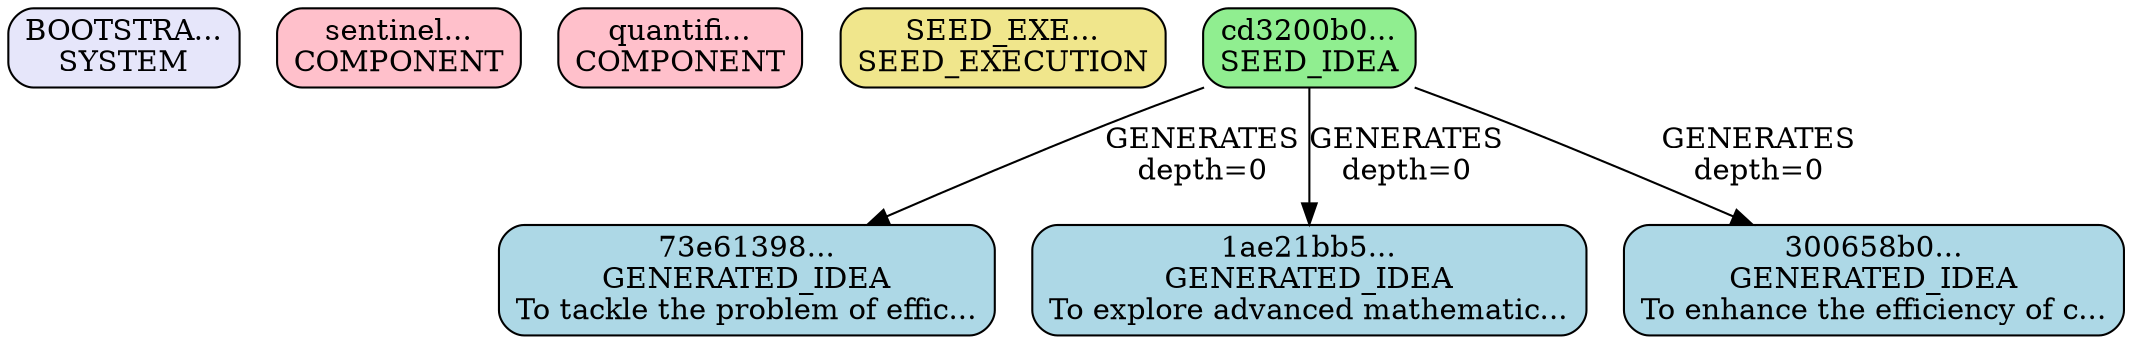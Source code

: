 digraph ExecutionDAG {
    rankdir=TB;
    node [shape=box, style=rounded];
    "BOOTSTRAP" [label="BOOTSTRA...\nSYSTEM", fillcolor=lavender, style="rounded,filled"];
    "sentinel_instance_01" [label="sentinel...\nCOMPONENT", fillcolor=pink, style="rounded,filled"];
    "quantifier_agent_primary" [label="quantifi...\nCOMPONENT", fillcolor=pink, style="rounded,filled"];
    "SEED_EXEC_prime counting" [label="SEED_EXE...\nSEED_EXECUTION", fillcolor=khaki, style="rounded,filled"];
    "cd3200b0-e233-4a75-9479-165373546bb7" [label="cd3200b0...\nSEED_IDEA", fillcolor=lightgreen, style="rounded,filled"];
    "73e61398-f09e-47a6-b25e-6a988a43fc15" [label="73e61398...\nGENERATED_IDEA\nTo tackle the problem of effic...", fillcolor=lightblue, style="rounded,filled"];
    "1ae21bb5-715e-4902-a239-ba7be114ffbd" [label="1ae21bb5...\nGENERATED_IDEA\nTo explore advanced mathematic...", fillcolor=lightblue, style="rounded,filled"];
    "300658b0-caaf-4740-a3ca-e7e699ae473a" [label="300658b0...\nGENERATED_IDEA\nTo enhance the efficiency of c...", fillcolor=lightblue, style="rounded,filled"];
    "cd3200b0-e233-4a75-9479-165373546bb7" -> "73e61398-f09e-47a6-b25e-6a988a43fc15" [label="GENERATES\ndepth=0"];
    "cd3200b0-e233-4a75-9479-165373546bb7" -> "1ae21bb5-715e-4902-a239-ba7be114ffbd" [label="GENERATES\ndepth=0"];
    "cd3200b0-e233-4a75-9479-165373546bb7" -> "300658b0-caaf-4740-a3ca-e7e699ae473a" [label="GENERATES\ndepth=0"];
}